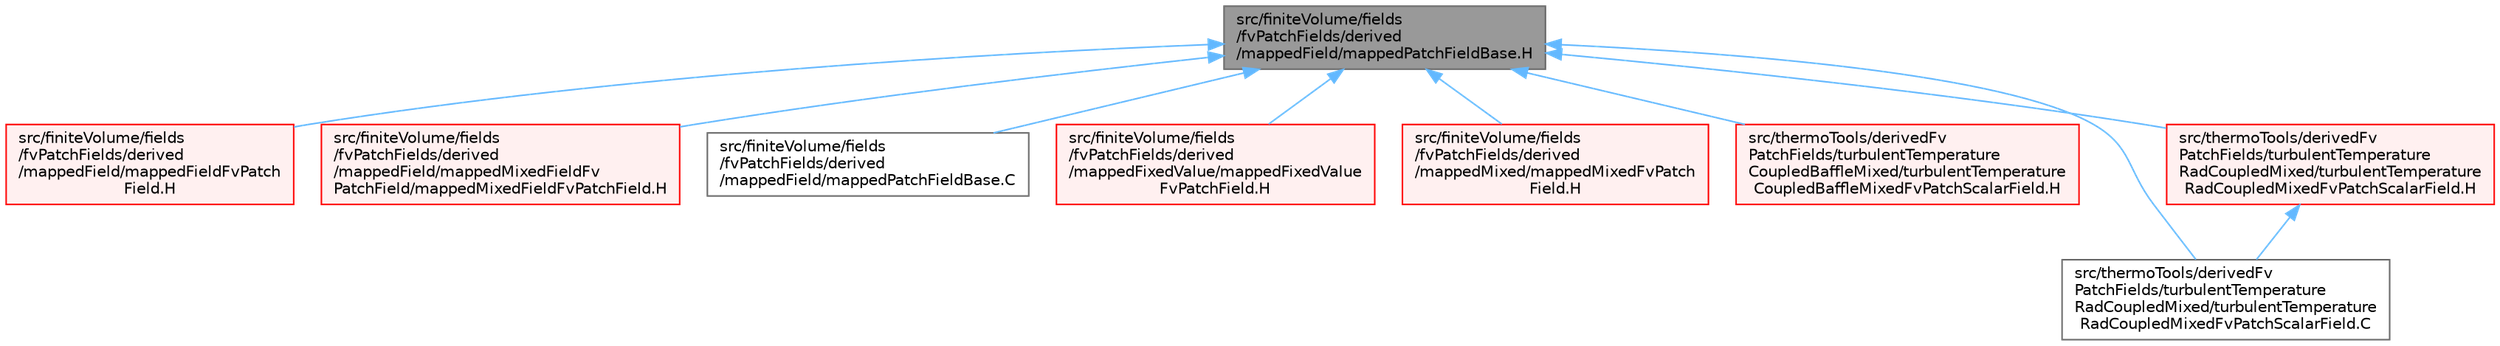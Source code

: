 digraph "src/finiteVolume/fields/fvPatchFields/derived/mappedField/mappedPatchFieldBase.H"
{
 // LATEX_PDF_SIZE
  bgcolor="transparent";
  edge [fontname=Helvetica,fontsize=10,labelfontname=Helvetica,labelfontsize=10];
  node [fontname=Helvetica,fontsize=10,shape=box,height=0.2,width=0.4];
  Node1 [id="Node000001",label="src/finiteVolume/fields\l/fvPatchFields/derived\l/mappedField/mappedPatchFieldBase.H",height=0.2,width=0.4,color="gray40", fillcolor="grey60", style="filled", fontcolor="black",tooltip=" "];
  Node1 -> Node2 [id="edge1_Node000001_Node000002",dir="back",color="steelblue1",style="solid",tooltip=" "];
  Node2 [id="Node000002",label="src/finiteVolume/fields\l/fvPatchFields/derived\l/mappedField/mappedFieldFvPatch\lField.H",height=0.2,width=0.4,color="red", fillcolor="#FFF0F0", style="filled",URL="$mappedFieldFvPatchField_8H.html",tooltip=" "];
  Node1 -> Node7 [id="edge2_Node000001_Node000007",dir="back",color="steelblue1",style="solid",tooltip=" "];
  Node7 [id="Node000007",label="src/finiteVolume/fields\l/fvPatchFields/derived\l/mappedField/mappedMixedFieldFv\lPatchField/mappedMixedFieldFvPatchField.H",height=0.2,width=0.4,color="red", fillcolor="#FFF0F0", style="filled",URL="$mappedMixedFieldFvPatchField_8H.html",tooltip=" "];
  Node1 -> Node11 [id="edge3_Node000001_Node000011",dir="back",color="steelblue1",style="solid",tooltip=" "];
  Node11 [id="Node000011",label="src/finiteVolume/fields\l/fvPatchFields/derived\l/mappedField/mappedPatchFieldBase.C",height=0.2,width=0.4,color="grey40", fillcolor="white", style="filled",URL="$mappedPatchFieldBase_8C.html",tooltip=" "];
  Node1 -> Node12 [id="edge4_Node000001_Node000012",dir="back",color="steelblue1",style="solid",tooltip=" "];
  Node12 [id="Node000012",label="src/finiteVolume/fields\l/fvPatchFields/derived\l/mappedFixedValue/mappedFixedValue\lFvPatchField.H",height=0.2,width=0.4,color="red", fillcolor="#FFF0F0", style="filled",URL="$mappedFixedValueFvPatchField_8H.html",tooltip=" "];
  Node1 -> Node26 [id="edge5_Node000001_Node000026",dir="back",color="steelblue1",style="solid",tooltip=" "];
  Node26 [id="Node000026",label="src/finiteVolume/fields\l/fvPatchFields/derived\l/mappedMixed/mappedMixedFvPatch\lField.H",height=0.2,width=0.4,color="red", fillcolor="#FFF0F0", style="filled",URL="$mappedMixedFvPatchField_8H.html",tooltip=" "];
  Node1 -> Node29 [id="edge6_Node000001_Node000029",dir="back",color="steelblue1",style="solid",tooltip=" "];
  Node29 [id="Node000029",label="src/thermoTools/derivedFv\lPatchFields/turbulentTemperature\lCoupledBaffleMixed/turbulentTemperature\lCoupledBaffleMixedFvPatchScalarField.H",height=0.2,width=0.4,color="red", fillcolor="#FFF0F0", style="filled",URL="$turbulentTemperatureCoupledBaffleMixedFvPatchScalarField_8H.html",tooltip=" "];
  Node1 -> Node31 [id="edge7_Node000001_Node000031",dir="back",color="steelblue1",style="solid",tooltip=" "];
  Node31 [id="Node000031",label="src/thermoTools/derivedFv\lPatchFields/turbulentTemperature\lRadCoupledMixed/turbulentTemperature\lRadCoupledMixedFvPatchScalarField.C",height=0.2,width=0.4,color="grey40", fillcolor="white", style="filled",URL="$turbulentTemperatureRadCoupledMixedFvPatchScalarField_8C.html",tooltip=" "];
  Node1 -> Node32 [id="edge8_Node000001_Node000032",dir="back",color="steelblue1",style="solid",tooltip=" "];
  Node32 [id="Node000032",label="src/thermoTools/derivedFv\lPatchFields/turbulentTemperature\lRadCoupledMixed/turbulentTemperature\lRadCoupledMixedFvPatchScalarField.H",height=0.2,width=0.4,color="red", fillcolor="#FFF0F0", style="filled",URL="$turbulentTemperatureRadCoupledMixedFvPatchScalarField_8H.html",tooltip=" "];
  Node32 -> Node31 [id="edge9_Node000032_Node000031",dir="back",color="steelblue1",style="solid",tooltip=" "];
}
